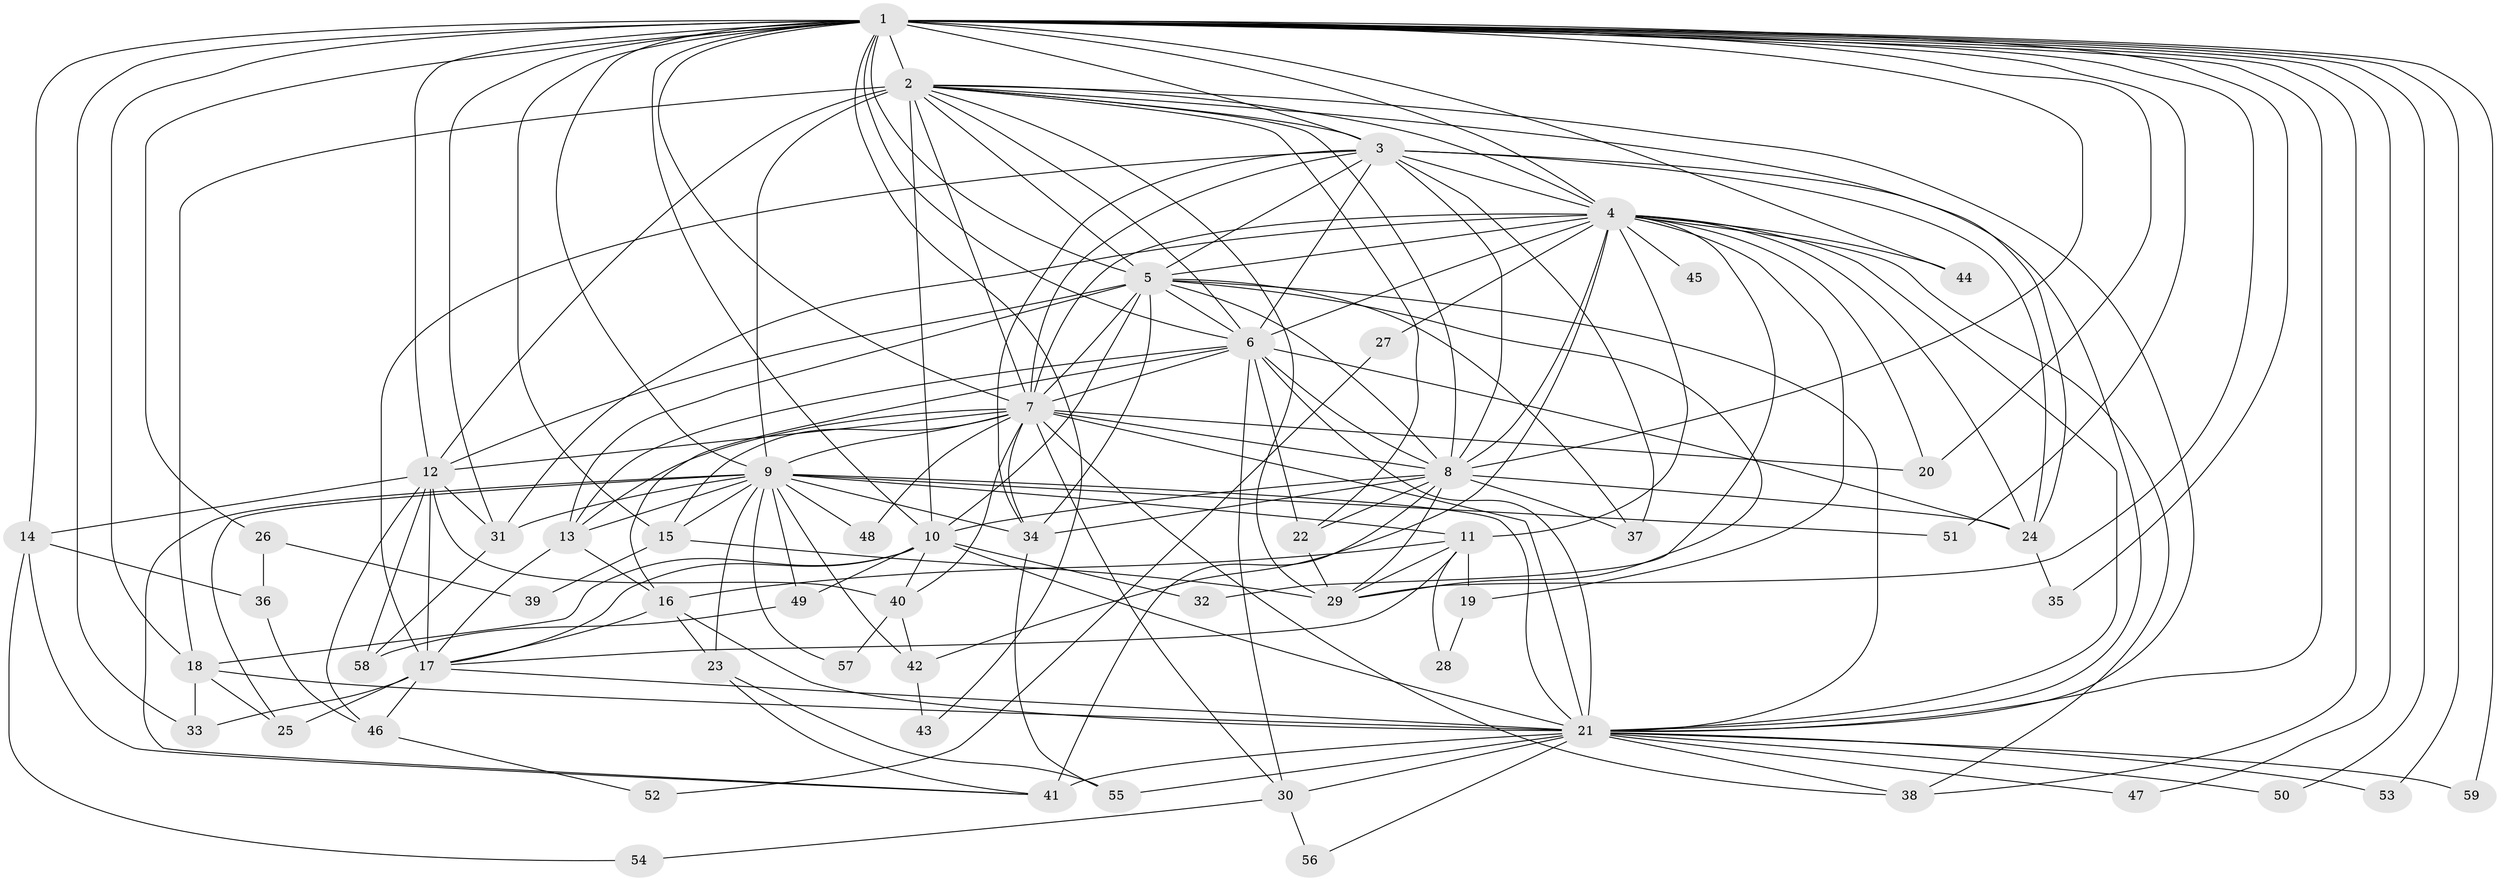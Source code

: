 // original degree distribution, {36: 0.006802721088435374, 32: 0.006802721088435374, 21: 0.006802721088435374, 24: 0.006802721088435374, 27: 0.006802721088435374, 33: 0.006802721088435374, 16: 0.006802721088435374, 19: 0.006802721088435374, 17: 0.006802721088435374, 22: 0.006802721088435374, 7: 0.02040816326530612, 3: 0.17687074829931973, 6: 0.05442176870748299, 5: 0.05442176870748299, 2: 0.5578231292517006, 4: 0.06802721088435375}
// Generated by graph-tools (version 1.1) at 2025/49/03/04/25 22:49:54]
// undirected, 59 vertices, 180 edges
graph export_dot {
  node [color=gray90,style=filled];
  1;
  2;
  3;
  4;
  5;
  6;
  7;
  8;
  9;
  10;
  11;
  12;
  13;
  14;
  15;
  16;
  17;
  18;
  19;
  20;
  21;
  22;
  23;
  24;
  25;
  26;
  27;
  28;
  29;
  30;
  31;
  32;
  33;
  34;
  35;
  36;
  37;
  38;
  39;
  40;
  41;
  42;
  43;
  44;
  45;
  46;
  47;
  48;
  49;
  50;
  51;
  52;
  53;
  54;
  55;
  56;
  57;
  58;
  59;
  1 -- 2 [weight=2.0];
  1 -- 3 [weight=1.0];
  1 -- 4 [weight=1.0];
  1 -- 5 [weight=1.0];
  1 -- 6 [weight=1.0];
  1 -- 7 [weight=2.0];
  1 -- 8 [weight=2.0];
  1 -- 9 [weight=2.0];
  1 -- 10 [weight=1.0];
  1 -- 12 [weight=2.0];
  1 -- 14 [weight=1.0];
  1 -- 15 [weight=1.0];
  1 -- 18 [weight=1.0];
  1 -- 20 [weight=1.0];
  1 -- 21 [weight=1.0];
  1 -- 26 [weight=1.0];
  1 -- 29 [weight=1.0];
  1 -- 31 [weight=1.0];
  1 -- 33 [weight=2.0];
  1 -- 35 [weight=1.0];
  1 -- 38 [weight=1.0];
  1 -- 43 [weight=1.0];
  1 -- 44 [weight=1.0];
  1 -- 47 [weight=1.0];
  1 -- 50 [weight=1.0];
  1 -- 51 [weight=1.0];
  1 -- 53 [weight=1.0];
  1 -- 59 [weight=1.0];
  2 -- 3 [weight=1.0];
  2 -- 4 [weight=1.0];
  2 -- 5 [weight=2.0];
  2 -- 6 [weight=1.0];
  2 -- 7 [weight=3.0];
  2 -- 8 [weight=2.0];
  2 -- 9 [weight=12.0];
  2 -- 10 [weight=1.0];
  2 -- 12 [weight=1.0];
  2 -- 18 [weight=1.0];
  2 -- 21 [weight=1.0];
  2 -- 22 [weight=3.0];
  2 -- 24 [weight=1.0];
  2 -- 29 [weight=1.0];
  3 -- 4 [weight=1.0];
  3 -- 5 [weight=1.0];
  3 -- 6 [weight=1.0];
  3 -- 7 [weight=2.0];
  3 -- 8 [weight=2.0];
  3 -- 17 [weight=8.0];
  3 -- 21 [weight=1.0];
  3 -- 24 [weight=1.0];
  3 -- 34 [weight=1.0];
  3 -- 37 [weight=1.0];
  4 -- 5 [weight=1.0];
  4 -- 6 [weight=1.0];
  4 -- 7 [weight=2.0];
  4 -- 8 [weight=2.0];
  4 -- 11 [weight=1.0];
  4 -- 19 [weight=1.0];
  4 -- 20 [weight=1.0];
  4 -- 21 [weight=2.0];
  4 -- 24 [weight=1.0];
  4 -- 27 [weight=1.0];
  4 -- 31 [weight=1.0];
  4 -- 32 [weight=1.0];
  4 -- 38 [weight=1.0];
  4 -- 42 [weight=1.0];
  4 -- 44 [weight=1.0];
  4 -- 45 [weight=1.0];
  5 -- 6 [weight=1.0];
  5 -- 7 [weight=2.0];
  5 -- 8 [weight=3.0];
  5 -- 10 [weight=1.0];
  5 -- 12 [weight=7.0];
  5 -- 13 [weight=1.0];
  5 -- 21 [weight=2.0];
  5 -- 29 [weight=3.0];
  5 -- 34 [weight=1.0];
  5 -- 37 [weight=1.0];
  6 -- 7 [weight=2.0];
  6 -- 8 [weight=3.0];
  6 -- 13 [weight=1.0];
  6 -- 16 [weight=1.0];
  6 -- 21 [weight=17.0];
  6 -- 22 [weight=1.0];
  6 -- 24 [weight=1.0];
  6 -- 30 [weight=2.0];
  7 -- 8 [weight=4.0];
  7 -- 9 [weight=1.0];
  7 -- 12 [weight=1.0];
  7 -- 13 [weight=1.0];
  7 -- 15 [weight=3.0];
  7 -- 20 [weight=1.0];
  7 -- 21 [weight=2.0];
  7 -- 30 [weight=1.0];
  7 -- 34 [weight=1.0];
  7 -- 38 [weight=1.0];
  7 -- 40 [weight=1.0];
  7 -- 48 [weight=1.0];
  8 -- 10 [weight=2.0];
  8 -- 22 [weight=1.0];
  8 -- 24 [weight=1.0];
  8 -- 29 [weight=8.0];
  8 -- 34 [weight=1.0];
  8 -- 37 [weight=1.0];
  8 -- 41 [weight=3.0];
  9 -- 11 [weight=1.0];
  9 -- 13 [weight=1.0];
  9 -- 15 [weight=3.0];
  9 -- 21 [weight=4.0];
  9 -- 23 [weight=2.0];
  9 -- 25 [weight=1.0];
  9 -- 31 [weight=1.0];
  9 -- 34 [weight=1.0];
  9 -- 41 [weight=1.0];
  9 -- 42 [weight=1.0];
  9 -- 48 [weight=1.0];
  9 -- 49 [weight=1.0];
  9 -- 51 [weight=1.0];
  9 -- 57 [weight=1.0];
  10 -- 17 [weight=1.0];
  10 -- 18 [weight=1.0];
  10 -- 21 [weight=1.0];
  10 -- 32 [weight=1.0];
  10 -- 40 [weight=1.0];
  10 -- 49 [weight=1.0];
  11 -- 16 [weight=1.0];
  11 -- 17 [weight=1.0];
  11 -- 19 [weight=1.0];
  11 -- 28 [weight=1.0];
  11 -- 29 [weight=1.0];
  12 -- 14 [weight=1.0];
  12 -- 17 [weight=1.0];
  12 -- 31 [weight=1.0];
  12 -- 40 [weight=1.0];
  12 -- 46 [weight=1.0];
  12 -- 58 [weight=1.0];
  13 -- 16 [weight=1.0];
  13 -- 17 [weight=2.0];
  14 -- 36 [weight=1.0];
  14 -- 41 [weight=1.0];
  14 -- 54 [weight=1.0];
  15 -- 29 [weight=1.0];
  15 -- 39 [weight=1.0];
  16 -- 17 [weight=1.0];
  16 -- 21 [weight=1.0];
  16 -- 23 [weight=1.0];
  17 -- 21 [weight=3.0];
  17 -- 25 [weight=2.0];
  17 -- 33 [weight=2.0];
  17 -- 46 [weight=1.0];
  18 -- 21 [weight=1.0];
  18 -- 25 [weight=1.0];
  18 -- 33 [weight=1.0];
  19 -- 28 [weight=1.0];
  21 -- 30 [weight=1.0];
  21 -- 38 [weight=1.0];
  21 -- 41 [weight=1.0];
  21 -- 47 [weight=1.0];
  21 -- 50 [weight=1.0];
  21 -- 53 [weight=1.0];
  21 -- 55 [weight=1.0];
  21 -- 56 [weight=1.0];
  21 -- 59 [weight=1.0];
  22 -- 29 [weight=1.0];
  23 -- 41 [weight=1.0];
  23 -- 55 [weight=1.0];
  24 -- 35 [weight=1.0];
  26 -- 36 [weight=1.0];
  26 -- 39 [weight=1.0];
  27 -- 52 [weight=1.0];
  30 -- 54 [weight=1.0];
  30 -- 56 [weight=1.0];
  31 -- 58 [weight=1.0];
  34 -- 55 [weight=1.0];
  36 -- 46 [weight=1.0];
  40 -- 42 [weight=1.0];
  40 -- 57 [weight=1.0];
  42 -- 43 [weight=1.0];
  46 -- 52 [weight=1.0];
  49 -- 58 [weight=1.0];
}
